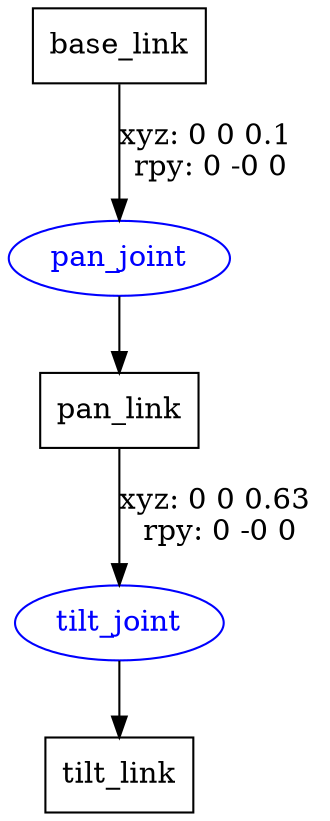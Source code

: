 digraph G {
node [shape=box];
"base_link" [label="base_link"];
"pan_link" [label="pan_link"];
"tilt_link" [label="tilt_link"];
node [shape=ellipse, color=blue, fontcolor=blue];
"base_link" -> "pan_joint" [label="xyz: 0 0 0.1 \nrpy: 0 -0 0"]
"pan_joint" -> "pan_link"
"pan_link" -> "tilt_joint" [label="xyz: 0 0 0.63 \nrpy: 0 -0 0"]
"tilt_joint" -> "tilt_link"
}
